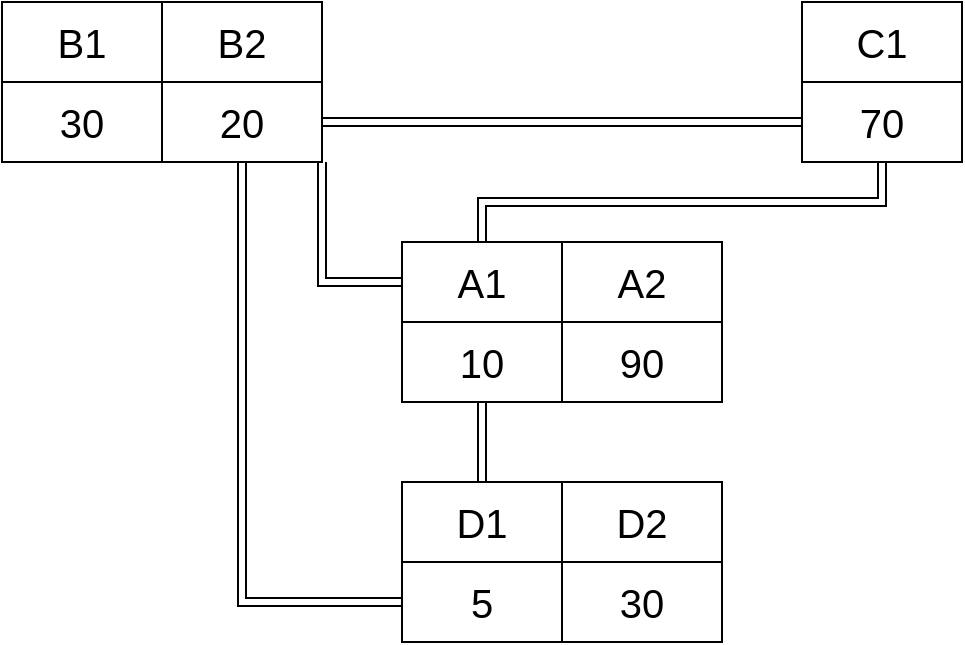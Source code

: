 <mxfile>
    <diagram id="fUh_ZOhylONJ3J2bb6Pi" name="Page-1">
        <mxGraphModel dx="825" dy="473" grid="1" gridSize="10" guides="1" tooltips="1" connect="1" arrows="1" fold="1" page="1" pageScale="1" pageWidth="827" pageHeight="1169" math="0" shadow="0">
            <root>
                <mxCell id="0"/>
                <mxCell id="1" parent="0"/>
                <mxCell id="4" value="" style="group" vertex="1" connectable="0" parent="1">
                    <mxGeometry x="320" y="320" width="80" height="80" as="geometry"/>
                </mxCell>
                <mxCell id="2" value="&lt;font style=&quot;font-size: 20px&quot;&gt;A1&lt;/font&gt;" style="rounded=0;whiteSpace=wrap;html=1;" vertex="1" parent="4">
                    <mxGeometry width="80" height="40" as="geometry"/>
                </mxCell>
                <mxCell id="3" value="&lt;font style=&quot;font-size: 20px&quot;&gt;10&lt;/font&gt;" style="rounded=0;whiteSpace=wrap;html=1;" vertex="1" parent="4">
                    <mxGeometry y="40" width="80" height="40" as="geometry"/>
                </mxCell>
                <mxCell id="5" value="" style="group" vertex="1" connectable="0" parent="1">
                    <mxGeometry x="400" y="320" width="80" height="80" as="geometry"/>
                </mxCell>
                <mxCell id="6" value="&lt;font style=&quot;font-size: 20px&quot;&gt;A2&lt;br&gt;&lt;/font&gt;" style="rounded=0;whiteSpace=wrap;html=1;" vertex="1" parent="5">
                    <mxGeometry width="80" height="40" as="geometry"/>
                </mxCell>
                <mxCell id="7" value="&lt;font style=&quot;font-size: 20px&quot;&gt;90&lt;br&gt;&lt;/font&gt;" style="rounded=0;whiteSpace=wrap;html=1;" vertex="1" parent="5">
                    <mxGeometry y="40" width="80" height="40" as="geometry"/>
                </mxCell>
                <mxCell id="8" value="" style="group" vertex="1" connectable="0" parent="1">
                    <mxGeometry x="120" y="200" width="80" height="80" as="geometry"/>
                </mxCell>
                <mxCell id="9" value="&lt;font style=&quot;font-size: 20px&quot;&gt;B1&lt;/font&gt;" style="rounded=0;whiteSpace=wrap;html=1;" vertex="1" parent="8">
                    <mxGeometry width="80" height="40" as="geometry"/>
                </mxCell>
                <mxCell id="10" value="&lt;font style=&quot;font-size: 20px&quot;&gt;30&lt;/font&gt;" style="rounded=0;whiteSpace=wrap;html=1;" vertex="1" parent="8">
                    <mxGeometry y="40" width="80" height="40" as="geometry"/>
                </mxCell>
                <mxCell id="11" value="" style="group" vertex="1" connectable="0" parent="1">
                    <mxGeometry x="200" y="200" width="80" height="80" as="geometry"/>
                </mxCell>
                <mxCell id="12" value="&lt;font style=&quot;font-size: 20px&quot;&gt;B2&lt;br&gt;&lt;/font&gt;" style="rounded=0;whiteSpace=wrap;html=1;" vertex="1" parent="11">
                    <mxGeometry width="80" height="40" as="geometry"/>
                </mxCell>
                <mxCell id="13" value="&lt;font style=&quot;font-size: 20px&quot;&gt;20&lt;/font&gt;" style="rounded=0;whiteSpace=wrap;html=1;" vertex="1" parent="11">
                    <mxGeometry y="40" width="80" height="40" as="geometry"/>
                </mxCell>
                <mxCell id="14" value="" style="group" vertex="1" connectable="0" parent="1">
                    <mxGeometry x="520" y="200" width="80" height="80" as="geometry"/>
                </mxCell>
                <mxCell id="15" value="&lt;font style=&quot;font-size: 20px&quot;&gt;C1&lt;br&gt;&lt;/font&gt;" style="rounded=0;whiteSpace=wrap;html=1;" vertex="1" parent="14">
                    <mxGeometry width="80" height="40" as="geometry"/>
                </mxCell>
                <mxCell id="16" value="&lt;font style=&quot;font-size: 20px&quot;&gt;70&lt;/font&gt;" style="rounded=0;whiteSpace=wrap;html=1;" vertex="1" parent="14">
                    <mxGeometry y="40" width="80" height="40" as="geometry"/>
                </mxCell>
                <mxCell id="17" value="" style="group" vertex="1" connectable="0" parent="1">
                    <mxGeometry x="320" y="440" width="80" height="80" as="geometry"/>
                </mxCell>
                <mxCell id="18" value="&lt;font style=&quot;font-size: 20px&quot;&gt;D1&lt;br&gt;&lt;/font&gt;" style="rounded=0;whiteSpace=wrap;html=1;" vertex="1" parent="17">
                    <mxGeometry width="80" height="40" as="geometry"/>
                </mxCell>
                <mxCell id="19" value="&lt;font style=&quot;font-size: 20px&quot;&gt;5&lt;/font&gt;" style="rounded=0;whiteSpace=wrap;html=1;" vertex="1" parent="17">
                    <mxGeometry y="40" width="80" height="40" as="geometry"/>
                </mxCell>
                <mxCell id="20" value="" style="group" vertex="1" connectable="0" parent="1">
                    <mxGeometry x="400" y="440" width="80" height="80" as="geometry"/>
                </mxCell>
                <mxCell id="21" value="&lt;font style=&quot;font-size: 20px&quot;&gt;D2&lt;br&gt;&lt;/font&gt;" style="rounded=0;whiteSpace=wrap;html=1;" vertex="1" parent="20">
                    <mxGeometry width="80" height="40" as="geometry"/>
                </mxCell>
                <mxCell id="22" value="&lt;font style=&quot;font-size: 20px&quot;&gt;30&lt;/font&gt;" style="rounded=0;whiteSpace=wrap;html=1;" vertex="1" parent="20">
                    <mxGeometry y="40" width="80" height="40" as="geometry"/>
                </mxCell>
                <mxCell id="23" style="edgeStyle=orthogonalEdgeStyle;rounded=0;orthogonalLoop=1;jettySize=auto;html=1;exitX=1;exitY=0.5;exitDx=0;exitDy=0;entryX=0;entryY=0.5;entryDx=0;entryDy=0;horizontal=1;shape=link;" edge="1" parent="1" source="13" target="16">
                    <mxGeometry relative="1" as="geometry"/>
                </mxCell>
                <mxCell id="24" style="edgeStyle=orthogonalEdgeStyle;shape=link;rounded=0;orthogonalLoop=1;jettySize=auto;html=1;exitX=0.5;exitY=1;exitDx=0;exitDy=0;entryX=0;entryY=0.5;entryDx=0;entryDy=0;" edge="1" parent="1" source="13" target="19">
                    <mxGeometry relative="1" as="geometry"/>
                </mxCell>
                <mxCell id="26" style="edgeStyle=orthogonalEdgeStyle;shape=link;rounded=0;orthogonalLoop=1;jettySize=auto;html=1;exitX=0.5;exitY=1;exitDx=0;exitDy=0;entryX=0.5;entryY=0;entryDx=0;entryDy=0;" edge="1" parent="1" source="16" target="2">
                    <mxGeometry relative="1" as="geometry"/>
                </mxCell>
                <mxCell id="27" style="edgeStyle=orthogonalEdgeStyle;shape=link;rounded=0;orthogonalLoop=1;jettySize=auto;html=1;exitX=0.5;exitY=0;exitDx=0;exitDy=0;entryX=0.5;entryY=1;entryDx=0;entryDy=0;" edge="1" parent="1" source="18" target="3">
                    <mxGeometry relative="1" as="geometry"/>
                </mxCell>
                <mxCell id="28" style="edgeStyle=orthogonalEdgeStyle;shape=link;rounded=0;orthogonalLoop=1;jettySize=auto;html=1;exitX=1;exitY=1;exitDx=0;exitDy=0;entryX=0;entryY=0.5;entryDx=0;entryDy=0;" edge="1" parent="1" source="13" target="2">
                    <mxGeometry relative="1" as="geometry"/>
                </mxCell>
            </root>
        </mxGraphModel>
    </diagram>
</mxfile>